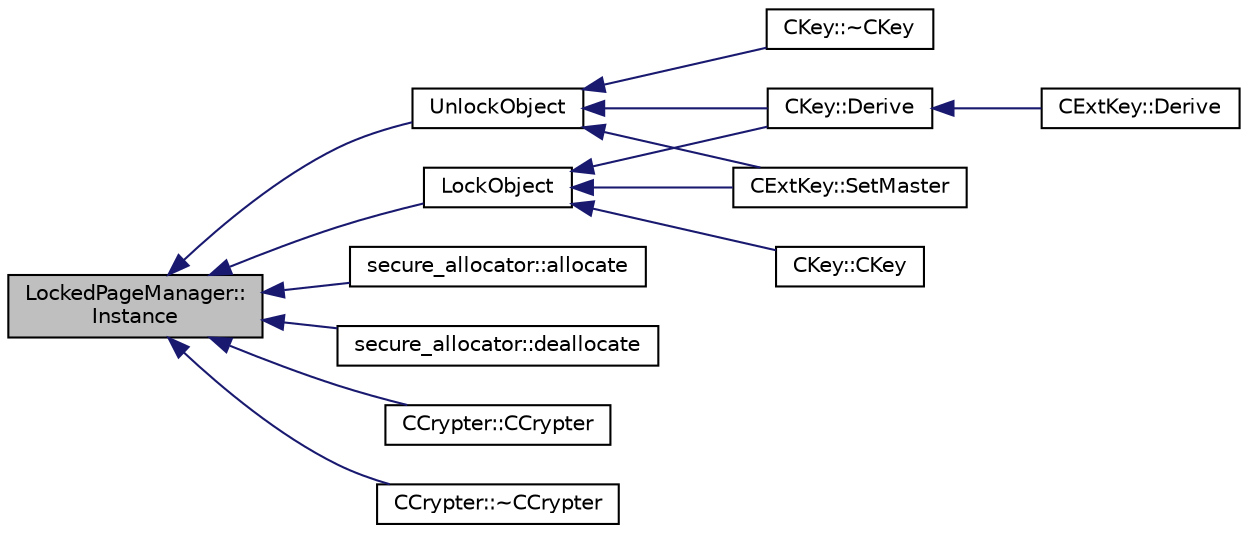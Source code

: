 digraph "LockedPageManager::Instance"
{
  edge [fontname="Helvetica",fontsize="10",labelfontname="Helvetica",labelfontsize="10"];
  node [fontname="Helvetica",fontsize="10",shape=record];
  rankdir="LR";
  Node18 [label="LockedPageManager::\lInstance",height=0.2,width=0.4,color="black", fillcolor="grey75", style="filled", fontcolor="black"];
  Node18 -> Node19 [dir="back",color="midnightblue",fontsize="10",style="solid",fontname="Helvetica"];
  Node19 [label="LockObject",height=0.2,width=0.4,color="black", fillcolor="white", style="filled",URL="$allocators_8h.html#ab73cc3988a03bed966c0c2bb191a8d2a"];
  Node19 -> Node20 [dir="back",color="midnightblue",fontsize="10",style="solid",fontname="Helvetica"];
  Node20 [label="CKey::Derive",height=0.2,width=0.4,color="black", fillcolor="white", style="filled",URL="$class_c_key.html#a5166e6f49c17c3ad47ac0fa89305307b",tooltip="Derive BIP32 child key. "];
  Node20 -> Node21 [dir="back",color="midnightblue",fontsize="10",style="solid",fontname="Helvetica"];
  Node21 [label="CExtKey::Derive",height=0.2,width=0.4,color="black", fillcolor="white", style="filled",URL="$struct_c_ext_key.html#a589df63664c6d12bfe071b747a245b1d"];
  Node19 -> Node22 [dir="back",color="midnightblue",fontsize="10",style="solid",fontname="Helvetica"];
  Node22 [label="CExtKey::SetMaster",height=0.2,width=0.4,color="black", fillcolor="white", style="filled",URL="$struct_c_ext_key.html#a8cd6ecafdd649082601d7eebbec79688"];
  Node19 -> Node23 [dir="back",color="midnightblue",fontsize="10",style="solid",fontname="Helvetica"];
  Node23 [label="CKey::CKey",height=0.2,width=0.4,color="black", fillcolor="white", style="filled",URL="$class_c_key.html#a8f4ca910c7b7e729a3f2a5c59d060d3d",tooltip="Construct an invalid private key. "];
  Node18 -> Node24 [dir="back",color="midnightblue",fontsize="10",style="solid",fontname="Helvetica"];
  Node24 [label="UnlockObject",height=0.2,width=0.4,color="black", fillcolor="white", style="filled",URL="$allocators_8h.html#a49577b8da0ecffd2fbc222896283004c"];
  Node24 -> Node20 [dir="back",color="midnightblue",fontsize="10",style="solid",fontname="Helvetica"];
  Node24 -> Node22 [dir="back",color="midnightblue",fontsize="10",style="solid",fontname="Helvetica"];
  Node24 -> Node25 [dir="back",color="midnightblue",fontsize="10",style="solid",fontname="Helvetica"];
  Node25 [label="CKey::~CKey",height=0.2,width=0.4,color="black", fillcolor="white", style="filled",URL="$class_c_key.html#a57d5b254748cef054c40f99c1c339147",tooltip="Destructor (again necessary because of memlocking). "];
  Node18 -> Node26 [dir="back",color="midnightblue",fontsize="10",style="solid",fontname="Helvetica"];
  Node26 [label="secure_allocator::allocate",height=0.2,width=0.4,color="black", fillcolor="white", style="filled",URL="$structsecure__allocator.html#aee6c375ead3ab5b477898787308bd2d9"];
  Node18 -> Node27 [dir="back",color="midnightblue",fontsize="10",style="solid",fontname="Helvetica"];
  Node27 [label="secure_allocator::deallocate",height=0.2,width=0.4,color="black", fillcolor="white", style="filled",URL="$structsecure__allocator.html#af86cc49185bd507b8b479e070d744eb0"];
  Node18 -> Node28 [dir="back",color="midnightblue",fontsize="10",style="solid",fontname="Helvetica"];
  Node28 [label="CCrypter::CCrypter",height=0.2,width=0.4,color="black", fillcolor="white", style="filled",URL="$class_c_crypter.html#a4bbf5c23b0350f04e0c8e3b4ef28615e"];
  Node18 -> Node29 [dir="back",color="midnightblue",fontsize="10",style="solid",fontname="Helvetica"];
  Node29 [label="CCrypter::~CCrypter",height=0.2,width=0.4,color="black", fillcolor="white", style="filled",URL="$class_c_crypter.html#ac0dccc762fb60fe9605409232ebfaa0f"];
}
